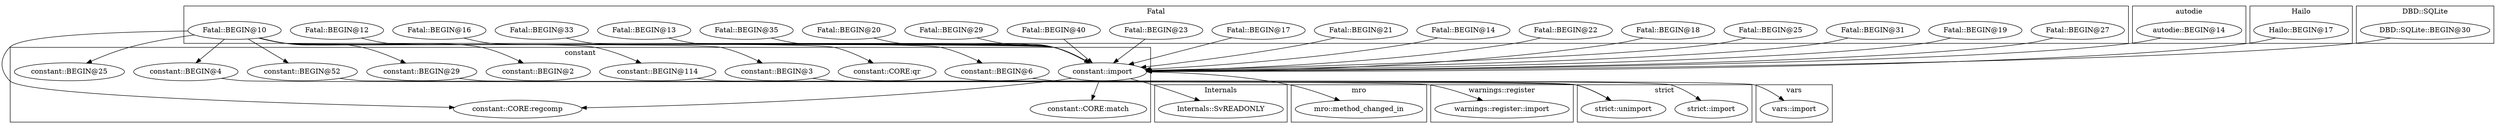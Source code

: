 digraph {
graph [overlap=false]
subgraph cluster_Internals {
	label="Internals";
	"Internals::SvREADONLY";
}
subgraph cluster_autodie {
	label="autodie";
	"autodie::BEGIN@14";
}
subgraph cluster_vars {
	label="vars";
	"vars::import";
}
subgraph cluster_strict {
	label="strict";
	"strict::import";
	"strict::unimport";
}
subgraph cluster_Hailo {
	label="Hailo";
	"Hailo::BEGIN@17";
}
subgraph cluster_DBD_SQLite {
	label="DBD::SQLite";
	"DBD::SQLite::BEGIN@30";
}
subgraph cluster_Fatal {
	label="Fatal";
	"Fatal::BEGIN@19";
	"Fatal::BEGIN@31";
	"Fatal::BEGIN@25";
	"Fatal::BEGIN@10";
	"Fatal::BEGIN@18";
	"Fatal::BEGIN@22";
	"Fatal::BEGIN@14";
	"Fatal::BEGIN@21";
	"Fatal::BEGIN@17";
	"Fatal::BEGIN@23";
	"Fatal::BEGIN@40";
	"Fatal::BEGIN@29";
	"Fatal::BEGIN@20";
	"Fatal::BEGIN@35";
	"Fatal::BEGIN@13";
	"Fatal::BEGIN@33";
	"Fatal::BEGIN@16";
	"Fatal::BEGIN@12";
	"Fatal::BEGIN@27";
}
subgraph cluster_constant {
	label="constant";
	"constant::import";
	"constant::BEGIN@4";
	"constant::BEGIN@3";
	"constant::BEGIN@114";
	"constant::BEGIN@25";
	"constant::BEGIN@29";
	"constant::BEGIN@52";
	"constant::CORE:regcomp";
	"constant::CORE:qr";
	"constant::BEGIN@2";
	"constant::CORE:match";
	"constant::BEGIN@6";
}
subgraph cluster_warnings_register {
	label="warnings::register";
	"warnings::register::import";
}
subgraph cluster_mro {
	label="mro";
	"mro::method_changed_in";
}
"Fatal::BEGIN@10" -> "constant::BEGIN@29";
"constant::import" -> "mro::method_changed_in";
"Fatal::BEGIN@10" -> "constant::BEGIN@2";
"Fatal::BEGIN@10" -> "constant::BEGIN@4";
"Fatal::BEGIN@10" -> "constant::BEGIN@6";
"Fatal::BEGIN@31" -> "constant::import";
"Fatal::BEGIN@19" -> "constant::import";
"Fatal::BEGIN@10" -> "constant::import";
"Fatal::BEGIN@25" -> "constant::import";
"Fatal::BEGIN@18" -> "constant::import";
"Fatal::BEGIN@22" -> "constant::import";
"DBD::SQLite::BEGIN@30" -> "constant::import";
"Fatal::BEGIN@14" -> "constant::import";
"Fatal::BEGIN@21" -> "constant::import";
"Fatal::BEGIN@17" -> "constant::import";
"Fatal::BEGIN@23" -> "constant::import";
"Fatal::BEGIN@40" -> "constant::import";
"autodie::BEGIN@14" -> "constant::import";
"Fatal::BEGIN@29" -> "constant::import";
"Fatal::BEGIN@20" -> "constant::import";
"Fatal::BEGIN@35" -> "constant::import";
"Fatal::BEGIN@13" -> "constant::import";
"Fatal::BEGIN@33" -> "constant::import";
"Fatal::BEGIN@16" -> "constant::import";
"Fatal::BEGIN@12" -> "constant::import";
"Hailo::BEGIN@17" -> "constant::import";
"Fatal::BEGIN@27" -> "constant::import";
"constant::BEGIN@29" -> "strict::unimport";
"constant::BEGIN@52" -> "strict::unimport";
"constant::BEGIN@114" -> "strict::unimport";
"constant::import" -> "constant::CORE:regcomp";
"Fatal::BEGIN@10" -> "constant::CORE:regcomp";
"constant::import" -> "Internals::SvREADONLY";
"constant::BEGIN@6" -> "vars::import";
"Fatal::BEGIN@10" -> "constant::BEGIN@52";
"Fatal::BEGIN@10" -> "constant::CORE:qr";
"Fatal::BEGIN@10" -> "constant::BEGIN@3";
"Fatal::BEGIN@10" -> "constant::BEGIN@25";
"constant::import" -> "constant::CORE:match";
"Fatal::BEGIN@10" -> "constant::BEGIN@114";
"constant::BEGIN@3" -> "strict::import";
"constant::BEGIN@4" -> "warnings::register::import";
}
